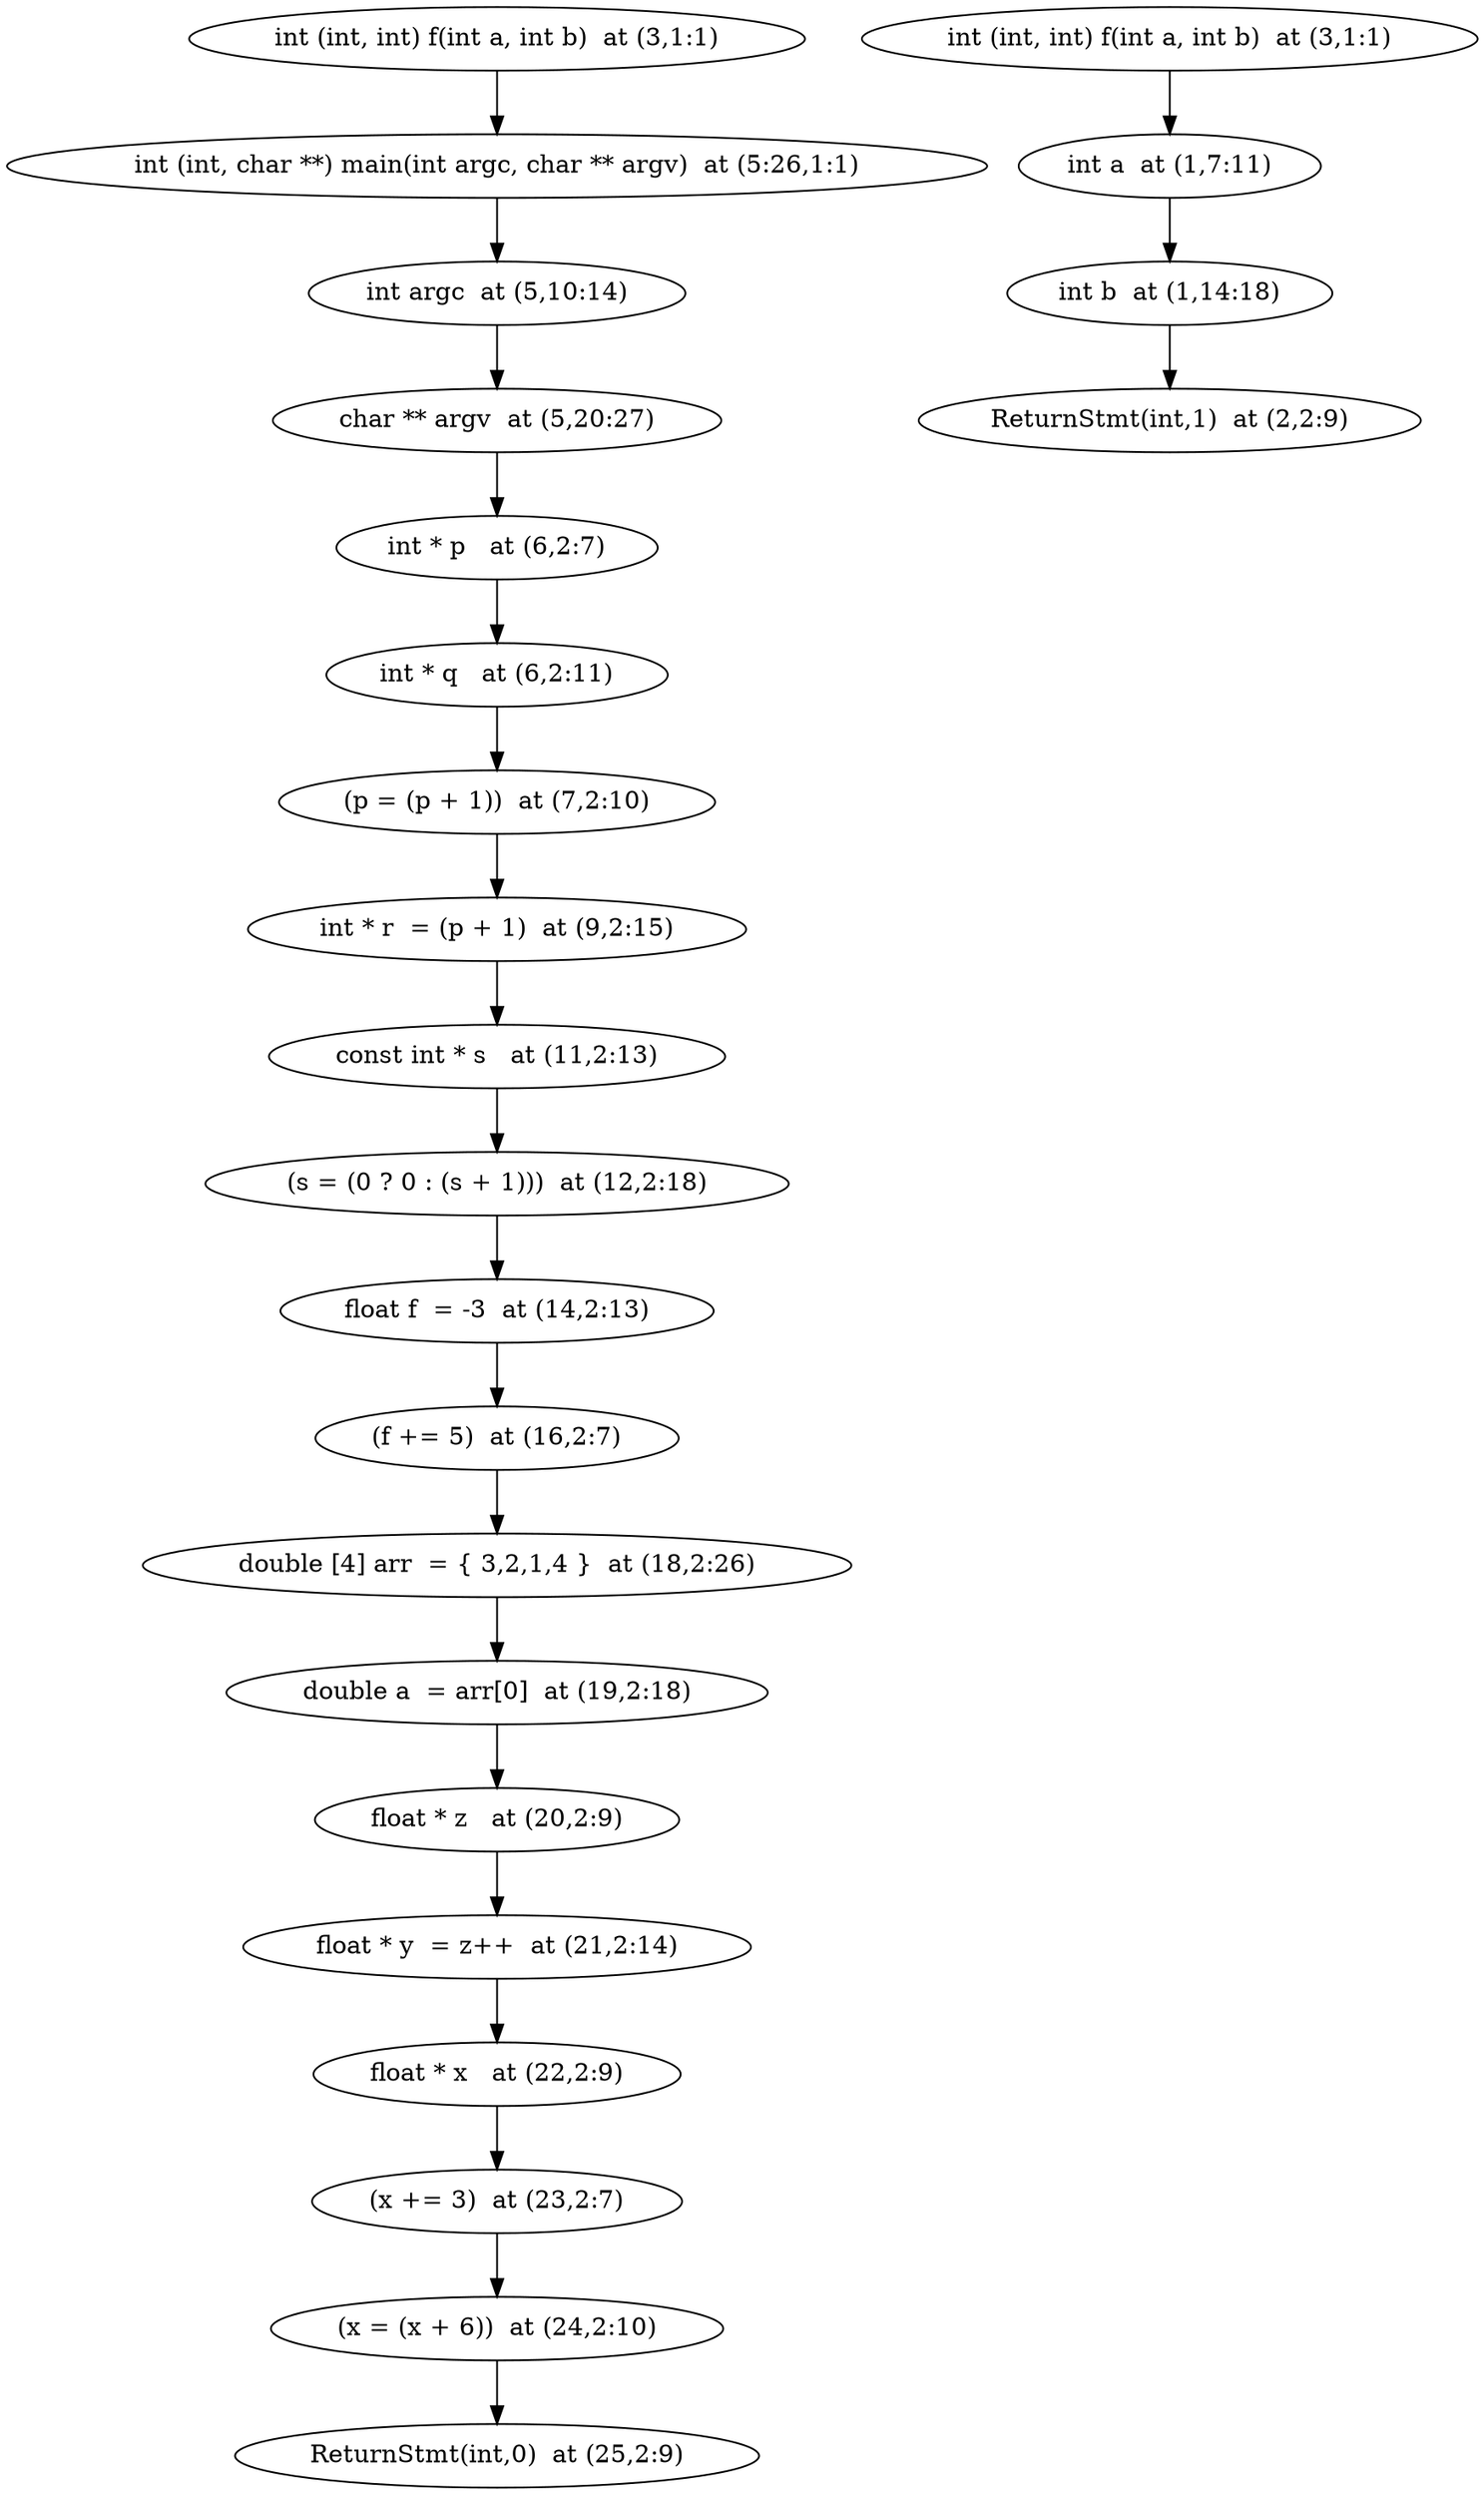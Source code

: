 digraph {
{idc0x102825fd0 [label="int (int, int) f(int a, int b)  at (3,1:1)"]} -> {id0x1028742e0 [label="int (int, char **) main(int argc, char ** argv)  at (5:26,1:1)"]}
{id0x1028742e0 [label="int (int, char **) main(int argc, char ** argv)  at (5:26,1:1)"]} -> {id0x1028260f0 [label="int argc  at (5,10:14)"]}
{id0x1028260f0 [label="int argc  at (5,10:14)"]} -> {id0x102874210 [label="char ** argv  at (5,20:27)"]}
{id0x102874210 [label="char ** argv  at (5,20:27)"]} -> {id0x1028743d0 [label="int * p   at (6,2:7)"]}
{id0x1028743d0 [label="int * p   at (6,2:7)"]} -> {id0x102874440 [label="int * q   at (6,2:11)"]}
{id0x102874440 [label="int * q   at (6,2:11)"]} -> {id0x102874578 [label="(p = (p + 1))  at (7,2:10)"]}
{id0x102874578 [label="(p = (p + 1))  at (7,2:10)"]} -> {id0x1028745c0 [label="int * r  = (p + 1)  at (9,2:15)"]}
{id0x1028745c0 [label="int * r  = (p + 1)  at (9,2:15)"]} -> {id0x102874700 [label="const int * s   at (11,2:13)"]}
{id0x102874700 [label="const int * s   at (11,2:13)"]} -> {id0x1028748c0 [label="(s = (0 ? 0 : (s + 1)))  at (12,2:18)"]}
{id0x1028748c0 [label="(s = (0 ? 0 : (s + 1)))  at (12,2:18)"]} -> {id0x102874900 [label="float f  = -3  at (14,2:13)"]}
{id0x102874900 [label="float f  = -3  at (14,2:13)"]} -> {id0x102874a28 [label="(f += 5)  at (16,2:7)"]}
{id0x102874a28 [label="(f += 5)  at (16,2:7)"]} -> {id0x102874ab0 [label="double [4] arr  = { 3,2,1,4 }  at (18,2:26)"]}
{id0x102874ab0 [label="double [4] arr  = { 3,2,1,4 }  at (18,2:26)"]} -> {id0x102874d20 [label="double a  = arr[0]  at (19,2:18)"]}
{id0x102874d20 [label="double a  = arr[0]  at (19,2:18)"]} -> {id0x102874ea0 [label="float * z   at (20,2:9)"]}
{id0x102874ea0 [label="float * z   at (20,2:9)"]} -> {id0x102874f30 [label="float * y  = z++  at (21,2:14)"]}
{id0x102874f30 [label="float * y  = z++  at (21,2:14)"]} -> {id0x102875000 [label="float * x   at (22,2:9)"]}
{id0x102875000 [label="float * x   at (22,2:9)"]} -> {id0x1028750b8 [label="(x += 3)  at (23,2:7)"]}
{id0x1028750b8 [label="(x += 3)  at (23,2:7)"]} -> {id0x1028751a0 [label="(x = (x + 6))  at (24,2:10)"]}
{id0x1028751a0 [label="(x = (x + 6))  at (24,2:10)"]} -> {id0x10287a410 [label="ReturnStmt(int,0)  at (25,2:9)"]}
{id0x10287a410 [label="ReturnStmt(int,0)  at (25,2:9)"]}
{id0x102825fd0 [label="int (int, int) f(int a, int b)  at (3,1:1)"]} -> {id0x102825e90 [label="int a  at (1,7:11)"]}
{id0x102825e90 [label="int a  at (1,7:11)"]} -> {id0x102825f00 [label="int b  at (1,14:18)"]}
{id0x102825f00 [label="int b  at (1,14:18)"]} -> {id0x1028260a0 [label="ReturnStmt(int,1)  at (2,2:9)"]}
{id0x1028260a0 [label="ReturnStmt(int,1)  at (2,2:9)"]}
}